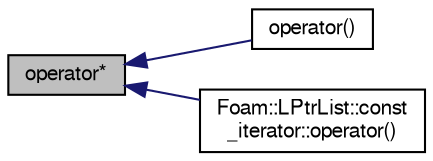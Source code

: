 digraph "operator*"
{
  bgcolor="transparent";
  edge [fontname="FreeSans",fontsize="10",labelfontname="FreeSans",labelfontsize="10"];
  node [fontname="FreeSans",fontsize="10",shape=record];
  rankdir="LR";
  Node5 [label="operator*",height=0.2,width=0.4,color="black", fillcolor="grey75", style="filled", fontcolor="black"];
  Node5 -> Node6 [dir="back",color="midnightblue",fontsize="10",style="solid",fontname="FreeSans"];
  Node6 [label="operator()",height=0.2,width=0.4,color="black",URL="$a25782.html#a9b6e1a7a6d5d7db85bae38ba04aaec7f"];
  Node5 -> Node7 [dir="back",color="midnightblue",fontsize="10",style="solid",fontname="FreeSans"];
  Node7 [label="Foam::LPtrList::const\l_iterator::operator()",height=0.2,width=0.4,color="black",URL="$a25786.html#ab265179f2c0d5498a8996b5a1881279f"];
}
